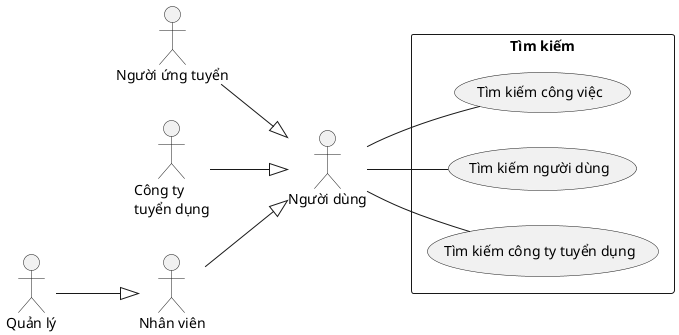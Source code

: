 @startuml TimKiem
left to right direction

actor "Người dùng" as nguoiDung
actor "Người ứng tuyển" as nguoiUngTuyen
actor "Công ty\ntuyển dụng" as congTyTuyenDung
actor "Nhân viên" as nhanVien
actor "Quản lý" as quanLy

rectangle "Tìm kiếm" {
    usecase "Tìm kiếm công việc" as timKiemCongViec
    usecase "Tìm kiếm người dùng" as timKiemNguoiDung
    usecase "Tìm kiếm công ty tuyển dụng" as timKiemCongTyTuyenDung
}

nguoiDung -- timKiemCongViec
nguoiDung -- timKiemNguoiDung
nguoiDung -- timKiemCongTyTuyenDung

nguoiUngTuyen --^ nguoiDung

congTyTuyenDung --^ nguoiDung

nhanVien --^ nguoiDung

quanLy --^ nhanVien

@enduml
